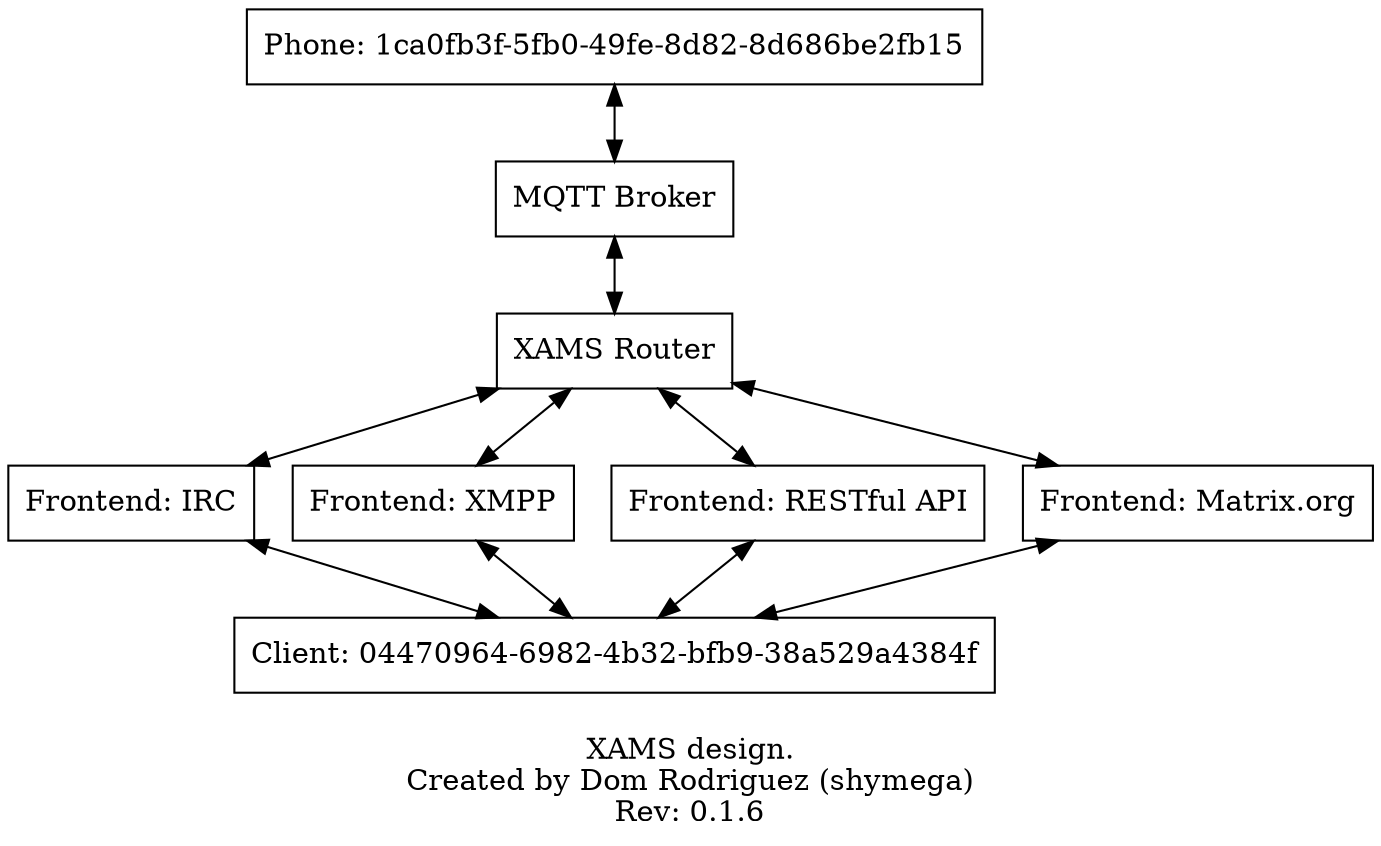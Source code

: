 digraph Router {
    node [shape=record];
    
    phone0 [label="Phone: 1ca0fb3f-5fb0-49fe-8d82-8d686be2fb15"];

    broker [label="MQTT Broker"];
    router [label="XAMS Router"];

    frt_irc [label="Frontend: IRC"];
    frt_xmpp [label="Frontend: XMPP"];
    frt_rest [label="Frontend: RESTful API"];
    frt_matrix [label="Frontend: Matrix.org"];

    phone0 -> broker -> router [dir="both"];

    router -> {frt_irc,frt_xmpp,frt_rest,frt_matrix} [dir="both"];

    client0 [label="Client: 04470964-6982-4b32-bfb9-38a529a4384f"];

    {frt_irc,frt_xmpp,frt_rest,frt_matrix} -> client0 [dir="both"];

    label = "\nXAMS design.\nCreated by Dom Rodriguez (shymega)\nRev: 0.1.6"
}
